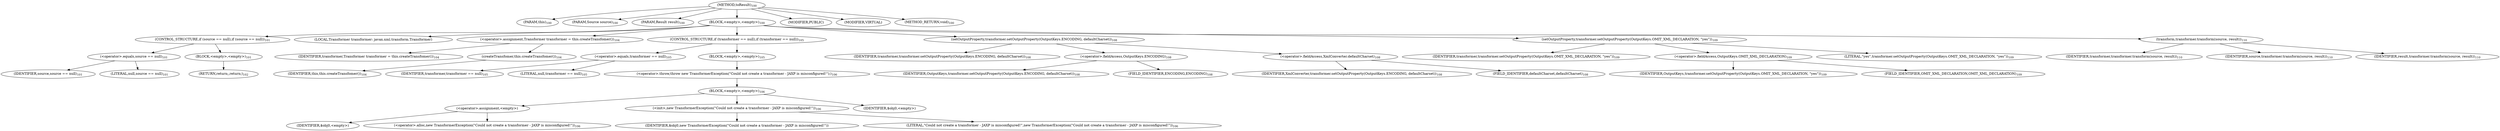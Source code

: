 digraph "toResult" {  
"173" [label = <(METHOD,toResult)<SUB>100</SUB>> ]
"6" [label = <(PARAM,this)<SUB>100</SUB>> ]
"174" [label = <(PARAM,Source source)<SUB>100</SUB>> ]
"175" [label = <(PARAM,Result result)<SUB>100</SUB>> ]
"176" [label = <(BLOCK,&lt;empty&gt;,&lt;empty&gt;)<SUB>100</SUB>> ]
"177" [label = <(CONTROL_STRUCTURE,if (source == null),if (source == null))<SUB>101</SUB>> ]
"178" [label = <(&lt;operator&gt;.equals,source == null)<SUB>101</SUB>> ]
"179" [label = <(IDENTIFIER,source,source == null)<SUB>101</SUB>> ]
"180" [label = <(LITERAL,null,source == null)<SUB>101</SUB>> ]
"181" [label = <(BLOCK,&lt;empty&gt;,&lt;empty&gt;)<SUB>101</SUB>> ]
"182" [label = <(RETURN,return;,return;)<SUB>102</SUB>> ]
"183" [label = <(LOCAL,Transformer transformer: javax.xml.transform.Transformer)> ]
"184" [label = <(&lt;operator&gt;.assignment,Transformer transformer = this.createTransfomer())<SUB>104</SUB>> ]
"185" [label = <(IDENTIFIER,transformer,Transformer transformer = this.createTransfomer())<SUB>104</SUB>> ]
"186" [label = <(createTransfomer,this.createTransfomer())<SUB>104</SUB>> ]
"5" [label = <(IDENTIFIER,this,this.createTransfomer())<SUB>104</SUB>> ]
"187" [label = <(CONTROL_STRUCTURE,if (transformer == null),if (transformer == null))<SUB>105</SUB>> ]
"188" [label = <(&lt;operator&gt;.equals,transformer == null)<SUB>105</SUB>> ]
"189" [label = <(IDENTIFIER,transformer,transformer == null)<SUB>105</SUB>> ]
"190" [label = <(LITERAL,null,transformer == null)<SUB>105</SUB>> ]
"191" [label = <(BLOCK,&lt;empty&gt;,&lt;empty&gt;)<SUB>105</SUB>> ]
"192" [label = <(&lt;operator&gt;.throw,throw new TransformerException(&quot;Could not create a transformer - JAXP is misconfigured!&quot;);)<SUB>106</SUB>> ]
"193" [label = <(BLOCK,&lt;empty&gt;,&lt;empty&gt;)<SUB>106</SUB>> ]
"194" [label = <(&lt;operator&gt;.assignment,&lt;empty&gt;)> ]
"195" [label = <(IDENTIFIER,$obj0,&lt;empty&gt;)> ]
"196" [label = <(&lt;operator&gt;.alloc,new TransformerException(&quot;Could not create a transformer - JAXP is misconfigured!&quot;))<SUB>106</SUB>> ]
"197" [label = <(&lt;init&gt;,new TransformerException(&quot;Could not create a transformer - JAXP is misconfigured!&quot;))<SUB>106</SUB>> ]
"198" [label = <(IDENTIFIER,$obj0,new TransformerException(&quot;Could not create a transformer - JAXP is misconfigured!&quot;))> ]
"199" [label = <(LITERAL,&quot;Could not create a transformer - JAXP is misconfigured!&quot;,new TransformerException(&quot;Could not create a transformer - JAXP is misconfigured!&quot;))<SUB>106</SUB>> ]
"200" [label = <(IDENTIFIER,$obj0,&lt;empty&gt;)> ]
"201" [label = <(setOutputProperty,transformer.setOutputProperty(OutputKeys.ENCODING, defaultCharset))<SUB>108</SUB>> ]
"202" [label = <(IDENTIFIER,transformer,transformer.setOutputProperty(OutputKeys.ENCODING, defaultCharset))<SUB>108</SUB>> ]
"203" [label = <(&lt;operator&gt;.fieldAccess,OutputKeys.ENCODING)<SUB>108</SUB>> ]
"204" [label = <(IDENTIFIER,OutputKeys,transformer.setOutputProperty(OutputKeys.ENCODING, defaultCharset))<SUB>108</SUB>> ]
"205" [label = <(FIELD_IDENTIFIER,ENCODING,ENCODING)<SUB>108</SUB>> ]
"206" [label = <(&lt;operator&gt;.fieldAccess,XmlConverter.defaultCharset)<SUB>108</SUB>> ]
"207" [label = <(IDENTIFIER,XmlConverter,transformer.setOutputProperty(OutputKeys.ENCODING, defaultCharset))<SUB>108</SUB>> ]
"208" [label = <(FIELD_IDENTIFIER,defaultCharset,defaultCharset)<SUB>108</SUB>> ]
"209" [label = <(setOutputProperty,transformer.setOutputProperty(OutputKeys.OMIT_XML_DECLARATION, &quot;yes&quot;))<SUB>109</SUB>> ]
"210" [label = <(IDENTIFIER,transformer,transformer.setOutputProperty(OutputKeys.OMIT_XML_DECLARATION, &quot;yes&quot;))<SUB>109</SUB>> ]
"211" [label = <(&lt;operator&gt;.fieldAccess,OutputKeys.OMIT_XML_DECLARATION)<SUB>109</SUB>> ]
"212" [label = <(IDENTIFIER,OutputKeys,transformer.setOutputProperty(OutputKeys.OMIT_XML_DECLARATION, &quot;yes&quot;))<SUB>109</SUB>> ]
"213" [label = <(FIELD_IDENTIFIER,OMIT_XML_DECLARATION,OMIT_XML_DECLARATION)<SUB>109</SUB>> ]
"214" [label = <(LITERAL,&quot;yes&quot;,transformer.setOutputProperty(OutputKeys.OMIT_XML_DECLARATION, &quot;yes&quot;))<SUB>109</SUB>> ]
"215" [label = <(transform,transformer.transform(source, result))<SUB>110</SUB>> ]
"216" [label = <(IDENTIFIER,transformer,transformer.transform(source, result))<SUB>110</SUB>> ]
"217" [label = <(IDENTIFIER,source,transformer.transform(source, result))<SUB>110</SUB>> ]
"218" [label = <(IDENTIFIER,result,transformer.transform(source, result))<SUB>110</SUB>> ]
"219" [label = <(MODIFIER,PUBLIC)> ]
"220" [label = <(MODIFIER,VIRTUAL)> ]
"221" [label = <(METHOD_RETURN,void)<SUB>100</SUB>> ]
  "173" -> "6" 
  "173" -> "174" 
  "173" -> "175" 
  "173" -> "176" 
  "173" -> "219" 
  "173" -> "220" 
  "173" -> "221" 
  "176" -> "177" 
  "176" -> "183" 
  "176" -> "184" 
  "176" -> "187" 
  "176" -> "201" 
  "176" -> "209" 
  "176" -> "215" 
  "177" -> "178" 
  "177" -> "181" 
  "178" -> "179" 
  "178" -> "180" 
  "181" -> "182" 
  "184" -> "185" 
  "184" -> "186" 
  "186" -> "5" 
  "187" -> "188" 
  "187" -> "191" 
  "188" -> "189" 
  "188" -> "190" 
  "191" -> "192" 
  "192" -> "193" 
  "193" -> "194" 
  "193" -> "197" 
  "193" -> "200" 
  "194" -> "195" 
  "194" -> "196" 
  "197" -> "198" 
  "197" -> "199" 
  "201" -> "202" 
  "201" -> "203" 
  "201" -> "206" 
  "203" -> "204" 
  "203" -> "205" 
  "206" -> "207" 
  "206" -> "208" 
  "209" -> "210" 
  "209" -> "211" 
  "209" -> "214" 
  "211" -> "212" 
  "211" -> "213" 
  "215" -> "216" 
  "215" -> "217" 
  "215" -> "218" 
}
